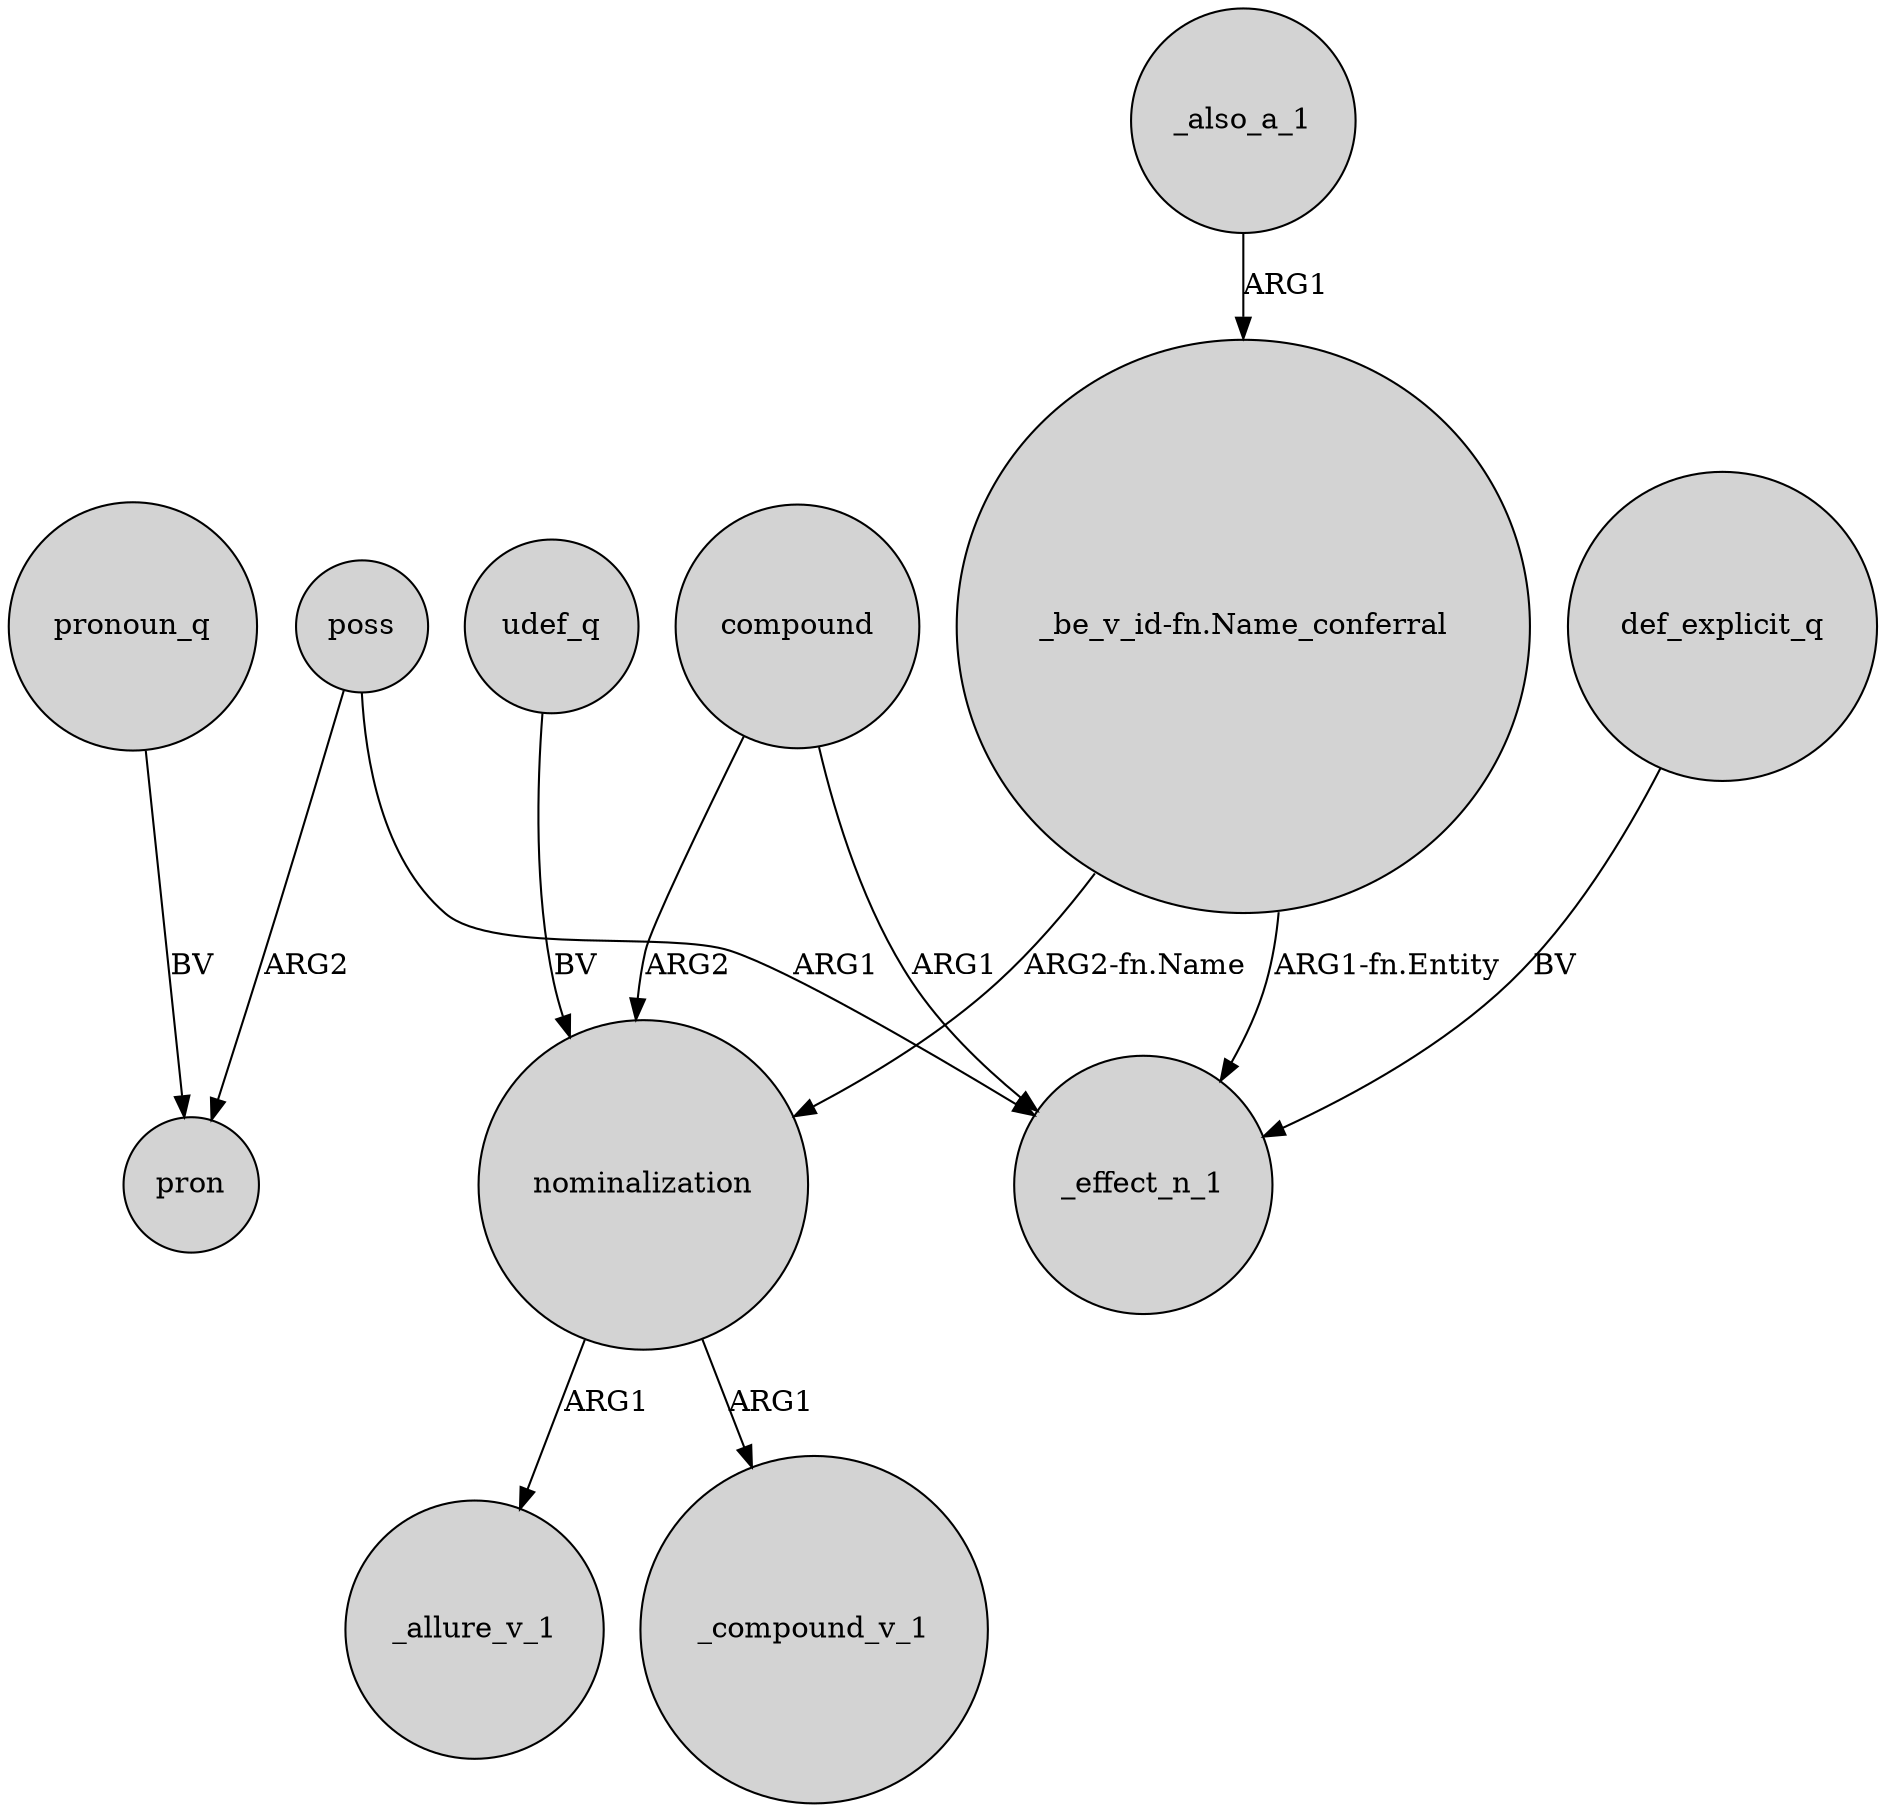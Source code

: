 digraph {
	node [shape=circle style=filled]
	poss -> _effect_n_1 [label=ARG1]
	_also_a_1 -> "_be_v_id-fn.Name_conferral" [label=ARG1]
	nominalization -> _allure_v_1 [label=ARG1]
	def_explicit_q -> _effect_n_1 [label=BV]
	compound -> _effect_n_1 [label=ARG1]
	"_be_v_id-fn.Name_conferral" -> nominalization [label="ARG2-fn.Name"]
	nominalization -> _compound_v_1 [label=ARG1]
	compound -> nominalization [label=ARG2]
	pronoun_q -> pron [label=BV]
	"_be_v_id-fn.Name_conferral" -> _effect_n_1 [label="ARG1-fn.Entity"]
	poss -> pron [label=ARG2]
	udef_q -> nominalization [label=BV]
}

